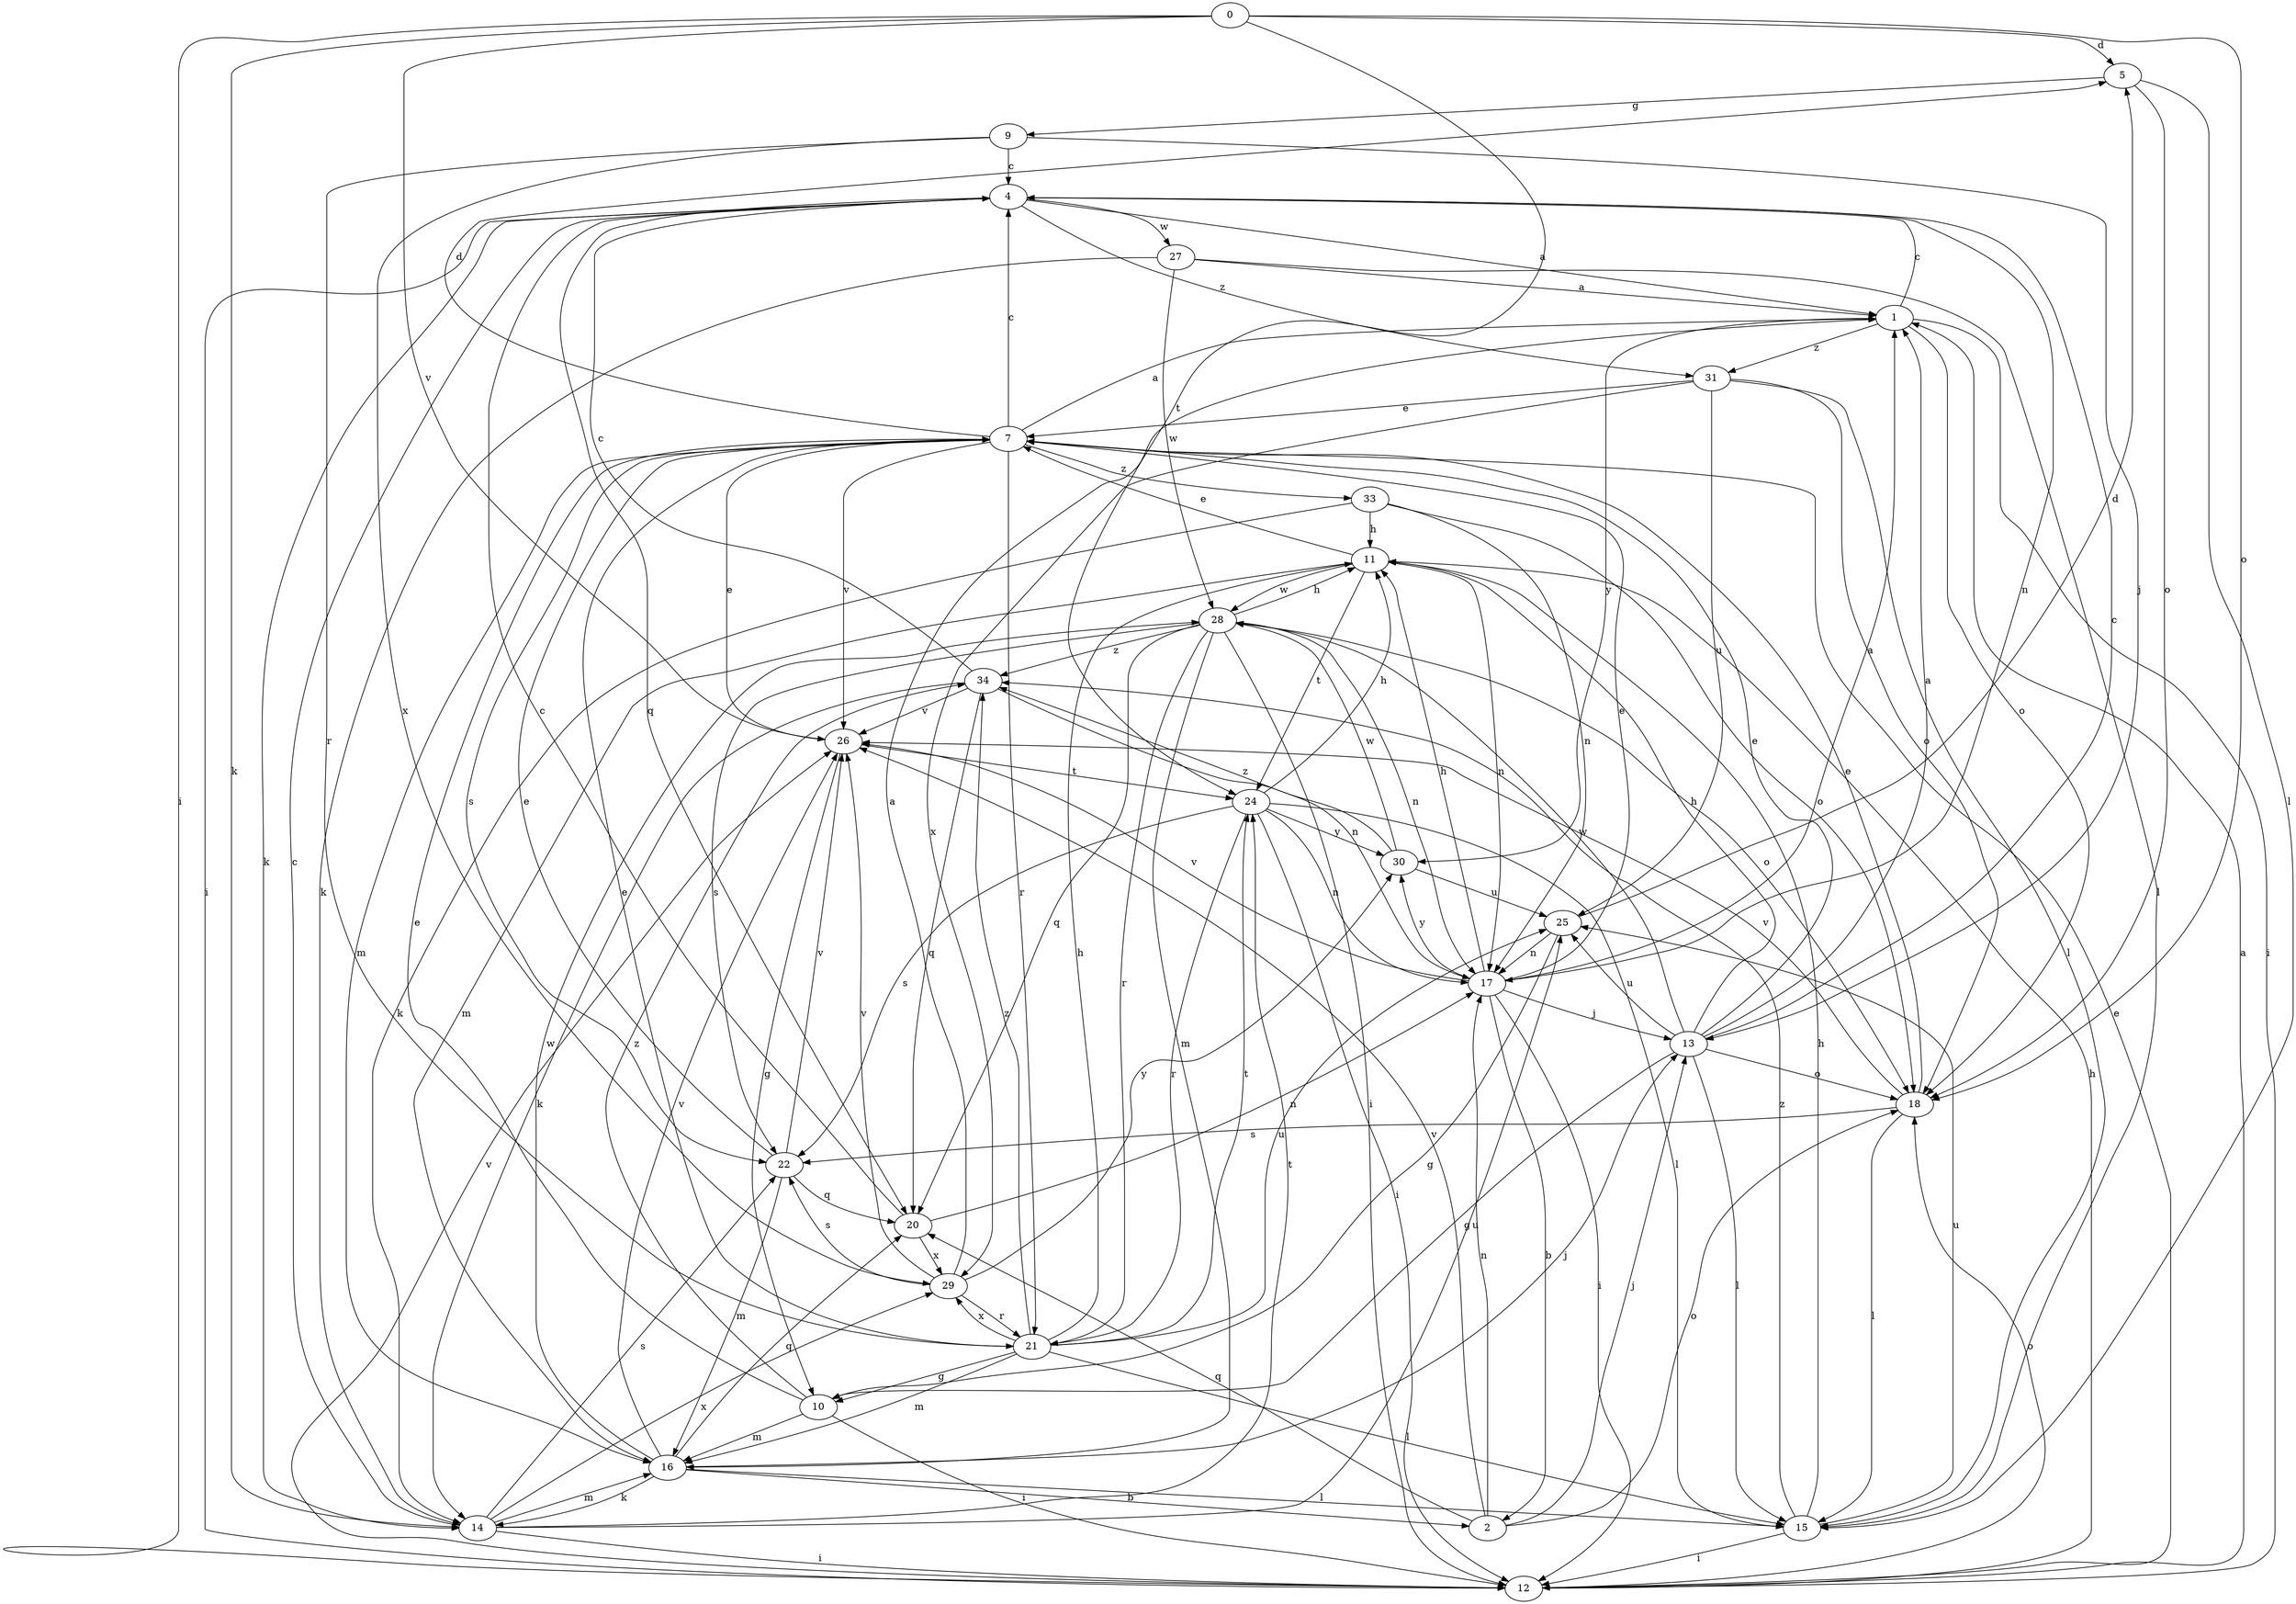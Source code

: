 strict digraph  {
0;
1;
2;
4;
5;
7;
9;
10;
11;
12;
13;
14;
15;
16;
17;
18;
20;
21;
22;
24;
25;
26;
27;
28;
29;
30;
31;
33;
34;
0 -> 5  [label=d];
0 -> 12  [label=i];
0 -> 14  [label=k];
0 -> 18  [label=o];
0 -> 24  [label=t];
0 -> 26  [label=v];
1 -> 4  [label=c];
1 -> 12  [label=i];
1 -> 18  [label=o];
1 -> 30  [label=y];
1 -> 31  [label=z];
2 -> 13  [label=j];
2 -> 17  [label=n];
2 -> 18  [label=o];
2 -> 20  [label=q];
2 -> 26  [label=v];
4 -> 1  [label=a];
4 -> 12  [label=i];
4 -> 14  [label=k];
4 -> 17  [label=n];
4 -> 20  [label=q];
4 -> 27  [label=w];
4 -> 31  [label=z];
5 -> 9  [label=g];
5 -> 15  [label=l];
5 -> 18  [label=o];
7 -> 1  [label=a];
7 -> 4  [label=c];
7 -> 5  [label=d];
7 -> 16  [label=m];
7 -> 21  [label=r];
7 -> 22  [label=s];
7 -> 26  [label=v];
7 -> 33  [label=z];
9 -> 4  [label=c];
9 -> 13  [label=j];
9 -> 21  [label=r];
9 -> 29  [label=x];
10 -> 7  [label=e];
10 -> 12  [label=i];
10 -> 16  [label=m];
10 -> 34  [label=z];
11 -> 7  [label=e];
11 -> 16  [label=m];
11 -> 17  [label=n];
11 -> 24  [label=t];
11 -> 28  [label=w];
12 -> 1  [label=a];
12 -> 7  [label=e];
12 -> 11  [label=h];
12 -> 18  [label=o];
12 -> 26  [label=v];
13 -> 1  [label=a];
13 -> 4  [label=c];
13 -> 7  [label=e];
13 -> 10  [label=g];
13 -> 11  [label=h];
13 -> 15  [label=l];
13 -> 18  [label=o];
13 -> 25  [label=u];
13 -> 28  [label=w];
14 -> 4  [label=c];
14 -> 12  [label=i];
14 -> 16  [label=m];
14 -> 22  [label=s];
14 -> 24  [label=t];
14 -> 25  [label=u];
14 -> 29  [label=x];
15 -> 11  [label=h];
15 -> 12  [label=i];
15 -> 25  [label=u];
15 -> 34  [label=z];
16 -> 2  [label=b];
16 -> 13  [label=j];
16 -> 14  [label=k];
16 -> 15  [label=l];
16 -> 20  [label=q];
16 -> 26  [label=v];
16 -> 28  [label=w];
17 -> 1  [label=a];
17 -> 2  [label=b];
17 -> 7  [label=e];
17 -> 11  [label=h];
17 -> 12  [label=i];
17 -> 13  [label=j];
17 -> 26  [label=v];
17 -> 30  [label=y];
18 -> 7  [label=e];
18 -> 15  [label=l];
18 -> 22  [label=s];
18 -> 26  [label=v];
20 -> 4  [label=c];
20 -> 17  [label=n];
20 -> 29  [label=x];
21 -> 7  [label=e];
21 -> 10  [label=g];
21 -> 11  [label=h];
21 -> 15  [label=l];
21 -> 16  [label=m];
21 -> 24  [label=t];
21 -> 25  [label=u];
21 -> 29  [label=x];
21 -> 34  [label=z];
22 -> 7  [label=e];
22 -> 16  [label=m];
22 -> 20  [label=q];
22 -> 26  [label=v];
24 -> 11  [label=h];
24 -> 12  [label=i];
24 -> 15  [label=l];
24 -> 17  [label=n];
24 -> 21  [label=r];
24 -> 22  [label=s];
24 -> 30  [label=y];
25 -> 5  [label=d];
25 -> 10  [label=g];
25 -> 17  [label=n];
26 -> 7  [label=e];
26 -> 10  [label=g];
26 -> 24  [label=t];
27 -> 1  [label=a];
27 -> 14  [label=k];
27 -> 15  [label=l];
27 -> 28  [label=w];
28 -> 11  [label=h];
28 -> 12  [label=i];
28 -> 16  [label=m];
28 -> 17  [label=n];
28 -> 18  [label=o];
28 -> 20  [label=q];
28 -> 21  [label=r];
28 -> 22  [label=s];
28 -> 34  [label=z];
29 -> 1  [label=a];
29 -> 21  [label=r];
29 -> 22  [label=s];
29 -> 26  [label=v];
29 -> 30  [label=y];
30 -> 25  [label=u];
30 -> 28  [label=w];
30 -> 34  [label=z];
31 -> 7  [label=e];
31 -> 15  [label=l];
31 -> 18  [label=o];
31 -> 25  [label=u];
31 -> 29  [label=x];
33 -> 11  [label=h];
33 -> 14  [label=k];
33 -> 17  [label=n];
33 -> 18  [label=o];
34 -> 4  [label=c];
34 -> 14  [label=k];
34 -> 17  [label=n];
34 -> 20  [label=q];
34 -> 26  [label=v];
}
